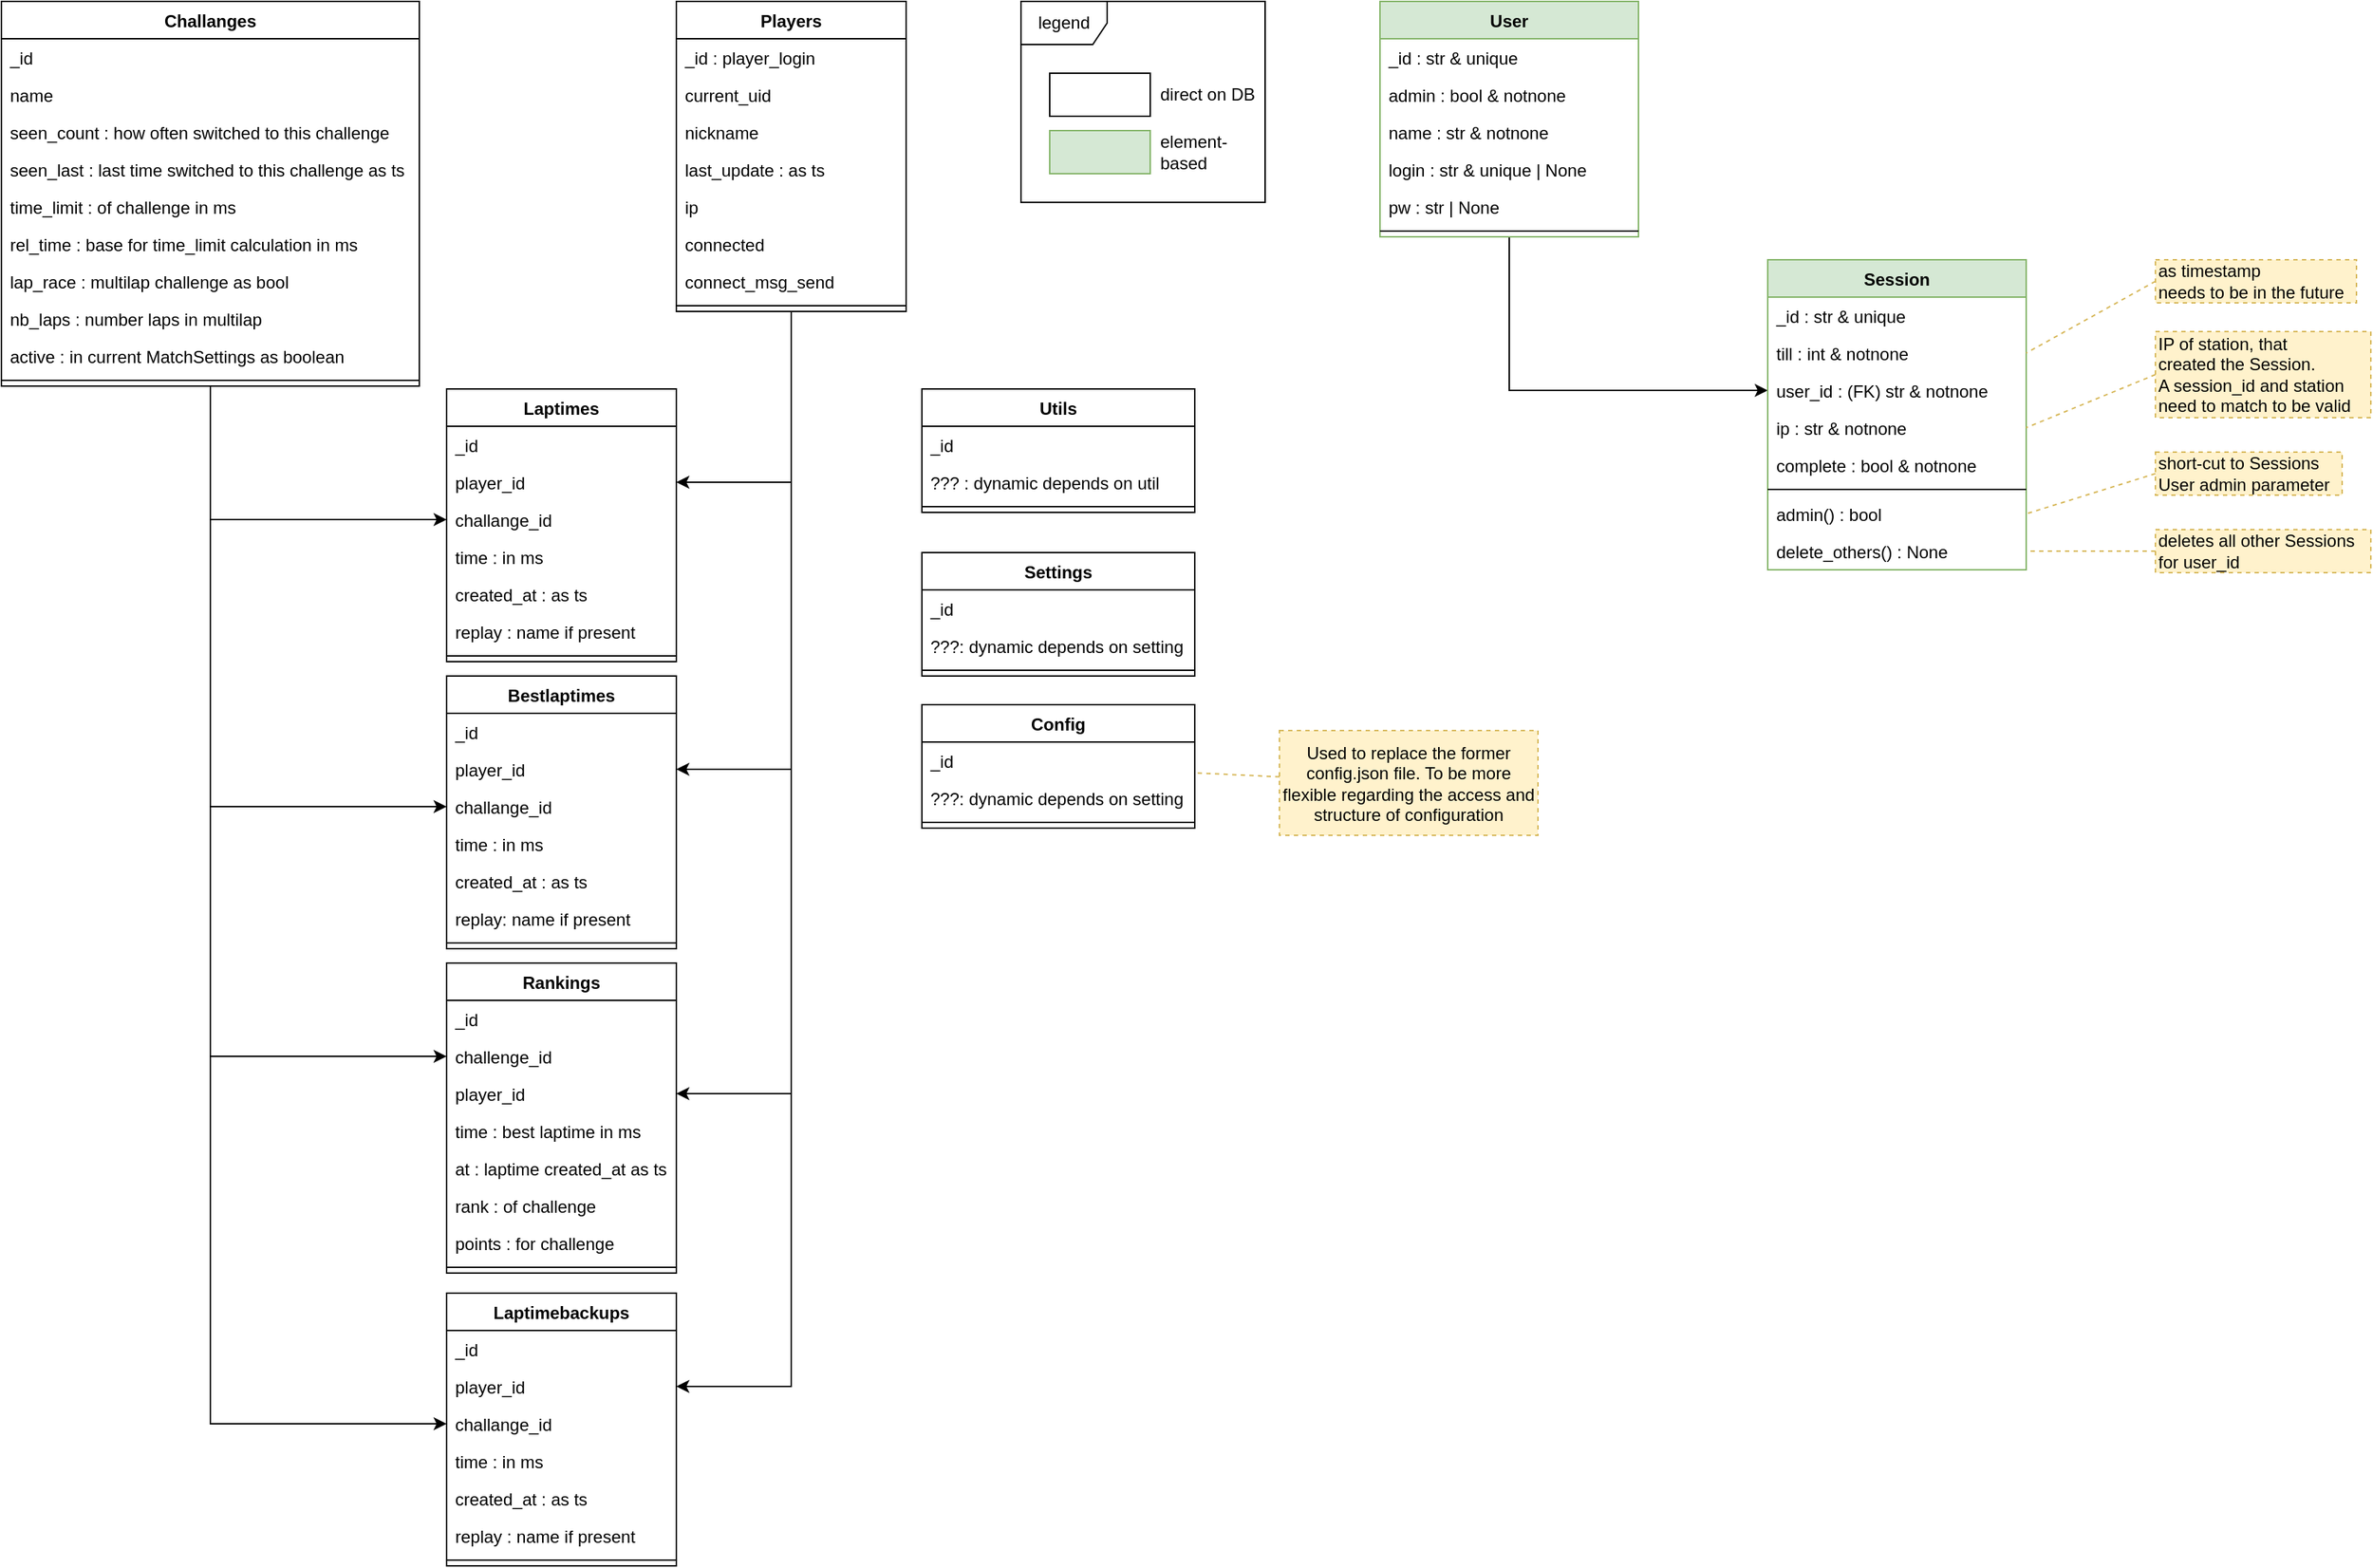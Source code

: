 <mxfile version="18.0.6" type="device"><diagram id="GvHbLGwMmbhhfIeFvPbO" name="Seite-1"><mxGraphModel dx="2062" dy="1167" grid="1" gridSize="10" guides="1" tooltips="1" connect="1" arrows="1" fold="1" page="1" pageScale="1" pageWidth="827" pageHeight="1169" math="0" shadow="0"><root><mxCell id="0"/><mxCell id="1" parent="0"/><mxCell id="rKmt_01Rh1brTcauh0tl-51" value="" style="edgeStyle=orthogonalEdgeStyle;rounded=0;orthogonalLoop=1;jettySize=auto;html=1;entryX=1;entryY=0.5;entryDx=0;entryDy=0;" parent="1" source="rKmt_01Rh1brTcauh0tl-2" target="rKmt_01Rh1brTcauh0tl-31" edge="1"><mxGeometry relative="1" as="geometry"><mxPoint x="760" y="135" as="targetPoint"/></mxGeometry></mxCell><mxCell id="rKmt_01Rh1brTcauh0tl-65" value="" style="edgeStyle=orthogonalEdgeStyle;rounded=0;orthogonalLoop=1;jettySize=auto;html=1;entryX=1;entryY=0.5;entryDx=0;entryDy=0;" parent="1" source="rKmt_01Rh1brTcauh0tl-2" target="rKmt_01Rh1brTcauh0tl-54" edge="1"><mxGeometry relative="1" as="geometry"><mxPoint x="760" y="109" as="targetPoint"/></mxGeometry></mxCell><mxCell id="3C75Sr1dBxnXOI71Ouzz-18" value="" style="edgeStyle=orthogonalEdgeStyle;rounded=0;orthogonalLoop=1;jettySize=auto;html=1;entryX=1;entryY=0.5;entryDx=0;entryDy=0;" parent="1" source="rKmt_01Rh1brTcauh0tl-2" target="3C75Sr1dBxnXOI71Ouzz-10" edge="1"><mxGeometry relative="1" as="geometry"><mxPoint x="440" y="109" as="targetPoint"/></mxGeometry></mxCell><mxCell id="K1r4LsM6RTPk_2_E39jS-8" style="edgeStyle=orthogonalEdgeStyle;rounded=0;orthogonalLoop=1;jettySize=auto;html=1;exitX=0.5;exitY=1;exitDx=0;exitDy=0;entryX=1;entryY=0.5;entryDx=0;entryDy=0;" parent="1" source="rKmt_01Rh1brTcauh0tl-2" target="K1r4LsM6RTPk_2_E39jS-3" edge="1"><mxGeometry relative="1" as="geometry"/></mxCell><mxCell id="rKmt_01Rh1brTcauh0tl-2" value="Players" style="swimlane;fontStyle=1;align=center;verticalAlign=top;childLayout=stackLayout;horizontal=1;startSize=26;horizontalStack=0;resizeParent=1;resizeParentMax=0;resizeLast=0;collapsible=1;marginBottom=0;" parent="1" vertex="1"><mxGeometry x="520" y="40" width="160" height="216" as="geometry"/></mxCell><mxCell id="rKmt_01Rh1brTcauh0tl-3" value="_id : player_login" style="text;strokeColor=none;fillColor=none;align=left;verticalAlign=top;spacingLeft=4;spacingRight=4;overflow=hidden;rotatable=0;points=[[0,0.5],[1,0.5]];portConstraint=eastwest;" parent="rKmt_01Rh1brTcauh0tl-2" vertex="1"><mxGeometry y="26" width="160" height="26" as="geometry"/></mxCell><mxCell id="qAfZdYTN4PTpI2n6EuEr-1" value="current_uid" style="text;strokeColor=none;fillColor=none;align=left;verticalAlign=top;spacingLeft=4;spacingRight=4;overflow=hidden;rotatable=0;points=[[0,0.5],[1,0.5]];portConstraint=eastwest;" parent="rKmt_01Rh1brTcauh0tl-2" vertex="1"><mxGeometry y="52" width="160" height="26" as="geometry"/></mxCell><mxCell id="rKmt_01Rh1brTcauh0tl-8" value="nickname" style="text;strokeColor=none;fillColor=none;align=left;verticalAlign=top;spacingLeft=4;spacingRight=4;overflow=hidden;rotatable=0;points=[[0,0.5],[1,0.5]];portConstraint=eastwest;" parent="rKmt_01Rh1brTcauh0tl-2" vertex="1"><mxGeometry y="78" width="160" height="26" as="geometry"/></mxCell><mxCell id="rKmt_01Rh1brTcauh0tl-9" value="last_update : as ts" style="text;strokeColor=none;fillColor=none;align=left;verticalAlign=top;spacingLeft=4;spacingRight=4;overflow=hidden;rotatable=0;points=[[0,0.5],[1,0.5]];portConstraint=eastwest;" parent="rKmt_01Rh1brTcauh0tl-2" vertex="1"><mxGeometry y="104" width="160" height="26" as="geometry"/></mxCell><mxCell id="3_U17bBbJx1PxlcZ8-xc-12" value="ip" style="text;strokeColor=none;fillColor=none;align=left;verticalAlign=top;spacingLeft=4;spacingRight=4;overflow=hidden;rotatable=0;points=[[0,0.5],[1,0.5]];portConstraint=eastwest;" parent="rKmt_01Rh1brTcauh0tl-2" vertex="1"><mxGeometry y="130" width="160" height="26" as="geometry"/></mxCell><mxCell id="qbqvsQ6Y43jKL7RljTnq-1" value="connected" style="text;strokeColor=none;fillColor=none;align=left;verticalAlign=top;spacingLeft=4;spacingRight=4;overflow=hidden;rotatable=0;points=[[0,0.5],[1,0.5]];portConstraint=eastwest;" parent="rKmt_01Rh1brTcauh0tl-2" vertex="1"><mxGeometry y="156" width="160" height="26" as="geometry"/></mxCell><mxCell id="qbqvsQ6Y43jKL7RljTnq-2" value="connect_msg_send" style="text;strokeColor=none;fillColor=none;align=left;verticalAlign=top;spacingLeft=4;spacingRight=4;overflow=hidden;rotatable=0;points=[[0,0.5],[1,0.5]];portConstraint=eastwest;" parent="rKmt_01Rh1brTcauh0tl-2" vertex="1"><mxGeometry y="182" width="160" height="26" as="geometry"/></mxCell><mxCell id="rKmt_01Rh1brTcauh0tl-5" value="" style="line;strokeWidth=1;fillColor=none;align=left;verticalAlign=middle;spacingTop=-1;spacingLeft=3;spacingRight=3;rotatable=0;labelPosition=right;points=[];portConstraint=eastwest;" parent="rKmt_01Rh1brTcauh0tl-2" vertex="1"><mxGeometry y="208" width="160" height="8" as="geometry"/></mxCell><mxCell id="rKmt_01Rh1brTcauh0tl-42" value="" style="edgeStyle=orthogonalEdgeStyle;rounded=0;orthogonalLoop=1;jettySize=auto;html=1;entryX=0;entryY=0.5;entryDx=0;entryDy=0;" parent="1" source="rKmt_01Rh1brTcauh0tl-24" target="rKmt_01Rh1brTcauh0tl-34" edge="1"><mxGeometry relative="1" as="geometry"><mxPoint x="440" y="500" as="targetPoint"/></mxGeometry></mxCell><mxCell id="rKmt_01Rh1brTcauh0tl-70" value="" style="edgeStyle=orthogonalEdgeStyle;rounded=0;orthogonalLoop=1;jettySize=auto;html=1;entryX=0;entryY=0.5;entryDx=0;entryDy=0;" parent="1" source="rKmt_01Rh1brTcauh0tl-24" target="rKmt_01Rh1brTcauh0tl-55" edge="1"><mxGeometry relative="1" as="geometry"><mxPoint x="290" y="283" as="targetPoint"/></mxGeometry></mxCell><mxCell id="3C75Sr1dBxnXOI71Ouzz-23" value="" style="edgeStyle=orthogonalEdgeStyle;rounded=0;orthogonalLoop=1;jettySize=auto;html=1;entryX=0;entryY=0.5;entryDx=0;entryDy=0;" parent="1" source="rKmt_01Rh1brTcauh0tl-24" target="3C75Sr1dBxnXOI71Ouzz-9" edge="1"><mxGeometry relative="1" as="geometry"><mxPoint x="290" y="283" as="targetPoint"/></mxGeometry></mxCell><mxCell id="K1r4LsM6RTPk_2_E39jS-9" style="edgeStyle=orthogonalEdgeStyle;rounded=0;orthogonalLoop=1;jettySize=auto;html=1;exitX=0.5;exitY=1;exitDx=0;exitDy=0;entryX=0;entryY=0.5;entryDx=0;entryDy=0;" parent="1" source="rKmt_01Rh1brTcauh0tl-24" target="K1r4LsM6RTPk_2_E39jS-4" edge="1"><mxGeometry relative="1" as="geometry"/></mxCell><mxCell id="rKmt_01Rh1brTcauh0tl-24" value="Challanges" style="swimlane;fontStyle=1;align=center;verticalAlign=top;childLayout=stackLayout;horizontal=1;startSize=26;horizontalStack=0;resizeParent=1;resizeParentMax=0;resizeLast=0;collapsible=1;marginBottom=0;" parent="1" vertex="1"><mxGeometry x="50" y="40" width="291" height="268" as="geometry"/></mxCell><mxCell id="rKmt_01Rh1brTcauh0tl-25" value="_id" style="text;strokeColor=none;fillColor=none;align=left;verticalAlign=top;spacingLeft=4;spacingRight=4;overflow=hidden;rotatable=0;points=[[0,0.5],[1,0.5]];portConstraint=eastwest;" parent="rKmt_01Rh1brTcauh0tl-24" vertex="1"><mxGeometry y="26" width="291" height="26" as="geometry"/></mxCell><mxCell id="rKmt_01Rh1brTcauh0tl-26" value="name" style="text;strokeColor=none;fillColor=none;align=left;verticalAlign=top;spacingLeft=4;spacingRight=4;overflow=hidden;rotatable=0;points=[[0,0.5],[1,0.5]];portConstraint=eastwest;" parent="rKmt_01Rh1brTcauh0tl-24" vertex="1"><mxGeometry y="52" width="291" height="26" as="geometry"/></mxCell><mxCell id="2JA51jBE7Q1bD2weZ3pu-1" value="seen_count : how often switched to this challenge" style="text;strokeColor=none;fillColor=none;align=left;verticalAlign=top;spacingLeft=4;spacingRight=4;overflow=hidden;rotatable=0;points=[[0,0.5],[1,0.5]];portConstraint=eastwest;" parent="rKmt_01Rh1brTcauh0tl-24" vertex="1"><mxGeometry y="78" width="291" height="26" as="geometry"/></mxCell><mxCell id="2JA51jBE7Q1bD2weZ3pu-2" value="seen_last : last time switched to this challenge as ts" style="text;strokeColor=none;fillColor=none;align=left;verticalAlign=top;spacingLeft=4;spacingRight=4;overflow=hidden;rotatable=0;points=[[0,0.5],[1,0.5]];portConstraint=eastwest;" parent="rKmt_01Rh1brTcauh0tl-24" vertex="1"><mxGeometry y="104" width="291" height="26" as="geometry"/></mxCell><mxCell id="2JA51jBE7Q1bD2weZ3pu-4" value="time_limit : of challenge in ms" style="text;strokeColor=none;fillColor=none;align=left;verticalAlign=top;spacingLeft=4;spacingRight=4;overflow=hidden;rotatable=0;points=[[0,0.5],[1,0.5]];portConstraint=eastwest;" parent="rKmt_01Rh1brTcauh0tl-24" vertex="1"><mxGeometry y="130" width="291" height="26" as="geometry"/></mxCell><mxCell id="2JA51jBE7Q1bD2weZ3pu-3" value="rel_time : base for time_limit calculation in ms" style="text;strokeColor=none;fillColor=none;align=left;verticalAlign=top;spacingLeft=4;spacingRight=4;overflow=hidden;rotatable=0;points=[[0,0.5],[1,0.5]];portConstraint=eastwest;" parent="rKmt_01Rh1brTcauh0tl-24" vertex="1"><mxGeometry y="156" width="291" height="26" as="geometry"/></mxCell><mxCell id="2JA51jBE7Q1bD2weZ3pu-5" value="lap_race : multilap challenge as bool" style="text;strokeColor=none;fillColor=none;align=left;verticalAlign=top;spacingLeft=4;spacingRight=4;overflow=hidden;rotatable=0;points=[[0,0.5],[1,0.5]];portConstraint=eastwest;" parent="rKmt_01Rh1brTcauh0tl-24" vertex="1"><mxGeometry y="182" width="291" height="26" as="geometry"/></mxCell><mxCell id="2JA51jBE7Q1bD2weZ3pu-6" value="nb_laps : number laps in multilap" style="text;strokeColor=none;fillColor=none;align=left;verticalAlign=top;spacingLeft=4;spacingRight=4;overflow=hidden;rotatable=0;points=[[0,0.5],[1,0.5]];portConstraint=eastwest;" parent="rKmt_01Rh1brTcauh0tl-24" vertex="1"><mxGeometry y="208" width="291" height="26" as="geometry"/></mxCell><mxCell id="6n2jtKybbE3fArgx6g1z-1" value="active : in current MatchSettings as boolean" style="text;strokeColor=none;fillColor=none;align=left;verticalAlign=top;spacingLeft=4;spacingRight=4;overflow=hidden;rotatable=0;points=[[0,0.5],[1,0.5]];portConstraint=eastwest;" parent="rKmt_01Rh1brTcauh0tl-24" vertex="1"><mxGeometry y="234" width="291" height="26" as="geometry"/></mxCell><mxCell id="rKmt_01Rh1brTcauh0tl-27" value="" style="line;strokeWidth=1;fillColor=none;align=left;verticalAlign=middle;spacingTop=-1;spacingLeft=3;spacingRight=3;rotatable=0;labelPosition=right;points=[];portConstraint=eastwest;" parent="rKmt_01Rh1brTcauh0tl-24" vertex="1"><mxGeometry y="260" width="291" height="8" as="geometry"/></mxCell><mxCell id="rKmt_01Rh1brTcauh0tl-29" value="Laptimes" style="swimlane;fontStyle=1;align=center;verticalAlign=top;childLayout=stackLayout;horizontal=1;startSize=26;horizontalStack=0;resizeParent=1;resizeParentMax=0;resizeLast=0;collapsible=1;marginBottom=0;" parent="1" vertex="1"><mxGeometry x="360" y="310" width="160" height="190" as="geometry"/></mxCell><mxCell id="rKmt_01Rh1brTcauh0tl-30" value="_id" style="text;strokeColor=none;fillColor=none;align=left;verticalAlign=top;spacingLeft=4;spacingRight=4;overflow=hidden;rotatable=0;points=[[0,0.5],[1,0.5]];portConstraint=eastwest;" parent="rKmt_01Rh1brTcauh0tl-29" vertex="1"><mxGeometry y="26" width="160" height="26" as="geometry"/></mxCell><mxCell id="rKmt_01Rh1brTcauh0tl-31" value="player_id" style="text;strokeColor=none;fillColor=none;align=left;verticalAlign=top;spacingLeft=4;spacingRight=4;overflow=hidden;rotatable=0;points=[[0,0.5],[1,0.5]];portConstraint=eastwest;" parent="rKmt_01Rh1brTcauh0tl-29" vertex="1"><mxGeometry y="52" width="160" height="26" as="geometry"/></mxCell><mxCell id="rKmt_01Rh1brTcauh0tl-34" value="challange_id" style="text;strokeColor=none;fillColor=none;align=left;verticalAlign=top;spacingLeft=4;spacingRight=4;overflow=hidden;rotatable=0;points=[[0,0.5],[1,0.5]];portConstraint=eastwest;" parent="rKmt_01Rh1brTcauh0tl-29" vertex="1"><mxGeometry y="78" width="160" height="26" as="geometry"/></mxCell><mxCell id="rKmt_01Rh1brTcauh0tl-35" value="time : in ms" style="text;strokeColor=none;fillColor=none;align=left;verticalAlign=top;spacingLeft=4;spacingRight=4;overflow=hidden;rotatable=0;points=[[0,0.5],[1,0.5]];portConstraint=eastwest;" parent="rKmt_01Rh1brTcauh0tl-29" vertex="1"><mxGeometry y="104" width="160" height="26" as="geometry"/></mxCell><mxCell id="rKmt_01Rh1brTcauh0tl-36" value="created_at : as ts" style="text;strokeColor=none;fillColor=none;align=left;verticalAlign=top;spacingLeft=4;spacingRight=4;overflow=hidden;rotatable=0;points=[[0,0.5],[1,0.5]];portConstraint=eastwest;" parent="rKmt_01Rh1brTcauh0tl-29" vertex="1"><mxGeometry y="130" width="160" height="26" as="geometry"/></mxCell><mxCell id="TWrVD2SDGmys8OwpmOoi-1" value="replay : name if present" style="text;strokeColor=none;fillColor=none;align=left;verticalAlign=top;spacingLeft=4;spacingRight=4;overflow=hidden;rotatable=0;points=[[0,0.5],[1,0.5]];portConstraint=eastwest;" parent="rKmt_01Rh1brTcauh0tl-29" vertex="1"><mxGeometry y="156" width="160" height="26" as="geometry"/></mxCell><mxCell id="rKmt_01Rh1brTcauh0tl-32" value="" style="line;strokeWidth=1;fillColor=none;align=left;verticalAlign=middle;spacingTop=-1;spacingLeft=3;spacingRight=3;rotatable=0;labelPosition=right;points=[];portConstraint=eastwest;" parent="rKmt_01Rh1brTcauh0tl-29" vertex="1"><mxGeometry y="182" width="160" height="8" as="geometry"/></mxCell><mxCell id="rKmt_01Rh1brTcauh0tl-52" value="Bestlaptimes" style="swimlane;fontStyle=1;align=center;verticalAlign=top;childLayout=stackLayout;horizontal=1;startSize=26;horizontalStack=0;resizeParent=1;resizeParentMax=0;resizeLast=0;collapsible=1;marginBottom=0;" parent="1" vertex="1"><mxGeometry x="360" y="510" width="160" height="190" as="geometry"/></mxCell><mxCell id="rKmt_01Rh1brTcauh0tl-53" value="_id" style="text;strokeColor=none;fillColor=none;align=left;verticalAlign=top;spacingLeft=4;spacingRight=4;overflow=hidden;rotatable=0;points=[[0,0.5],[1,0.5]];portConstraint=eastwest;" parent="rKmt_01Rh1brTcauh0tl-52" vertex="1"><mxGeometry y="26" width="160" height="26" as="geometry"/></mxCell><mxCell id="rKmt_01Rh1brTcauh0tl-54" value="player_id" style="text;strokeColor=none;fillColor=none;align=left;verticalAlign=top;spacingLeft=4;spacingRight=4;overflow=hidden;rotatable=0;points=[[0,0.5],[1,0.5]];portConstraint=eastwest;" parent="rKmt_01Rh1brTcauh0tl-52" vertex="1"><mxGeometry y="52" width="160" height="26" as="geometry"/></mxCell><mxCell id="rKmt_01Rh1brTcauh0tl-55" value="challange_id" style="text;strokeColor=none;fillColor=none;align=left;verticalAlign=top;spacingLeft=4;spacingRight=4;overflow=hidden;rotatable=0;points=[[0,0.5],[1,0.5]];portConstraint=eastwest;" parent="rKmt_01Rh1brTcauh0tl-52" vertex="1"><mxGeometry y="78" width="160" height="26" as="geometry"/></mxCell><mxCell id="rKmt_01Rh1brTcauh0tl-56" value="time : in ms" style="text;strokeColor=none;fillColor=none;align=left;verticalAlign=top;spacingLeft=4;spacingRight=4;overflow=hidden;rotatable=0;points=[[0,0.5],[1,0.5]];portConstraint=eastwest;" parent="rKmt_01Rh1brTcauh0tl-52" vertex="1"><mxGeometry y="104" width="160" height="26" as="geometry"/></mxCell><mxCell id="rKmt_01Rh1brTcauh0tl-57" value="created_at : as ts" style="text;strokeColor=none;fillColor=none;align=left;verticalAlign=top;spacingLeft=4;spacingRight=4;overflow=hidden;rotatable=0;points=[[0,0.5],[1,0.5]];portConstraint=eastwest;" parent="rKmt_01Rh1brTcauh0tl-52" vertex="1"><mxGeometry y="130" width="160" height="26" as="geometry"/></mxCell><mxCell id="TWrVD2SDGmys8OwpmOoi-2" value="replay: name if present" style="text;strokeColor=none;fillColor=none;align=left;verticalAlign=top;spacingLeft=4;spacingRight=4;overflow=hidden;rotatable=0;points=[[0,0.5],[1,0.5]];portConstraint=eastwest;" parent="rKmt_01Rh1brTcauh0tl-52" vertex="1"><mxGeometry y="156" width="160" height="26" as="geometry"/></mxCell><mxCell id="rKmt_01Rh1brTcauh0tl-58" value="" style="line;strokeWidth=1;fillColor=none;align=left;verticalAlign=middle;spacingTop=-1;spacingLeft=3;spacingRight=3;rotatable=0;labelPosition=right;points=[];portConstraint=eastwest;" parent="rKmt_01Rh1brTcauh0tl-52" vertex="1"><mxGeometry y="182" width="160" height="8" as="geometry"/></mxCell><mxCell id="3C75Sr1dBxnXOI71Ouzz-1" value="Rankings" style="swimlane;fontStyle=1;align=center;verticalAlign=top;childLayout=stackLayout;horizontal=1;startSize=26;horizontalStack=0;resizeParent=1;resizeParentMax=0;resizeLast=0;collapsible=1;marginBottom=0;" parent="1" vertex="1"><mxGeometry x="360" y="710" width="160" height="216" as="geometry"/></mxCell><mxCell id="3C75Sr1dBxnXOI71Ouzz-2" value="_id" style="text;strokeColor=none;fillColor=none;align=left;verticalAlign=top;spacingLeft=4;spacingRight=4;overflow=hidden;rotatable=0;points=[[0,0.5],[1,0.5]];portConstraint=eastwest;" parent="3C75Sr1dBxnXOI71Ouzz-1" vertex="1"><mxGeometry y="26" width="160" height="26" as="geometry"/></mxCell><mxCell id="3C75Sr1dBxnXOI71Ouzz-9" value="challenge_id" style="text;strokeColor=none;fillColor=none;align=left;verticalAlign=top;spacingLeft=4;spacingRight=4;overflow=hidden;rotatable=0;points=[[0,0.5],[1,0.5]];portConstraint=eastwest;" parent="3C75Sr1dBxnXOI71Ouzz-1" vertex="1"><mxGeometry y="52" width="160" height="26" as="geometry"/></mxCell><mxCell id="3C75Sr1dBxnXOI71Ouzz-10" value="player_id" style="text;strokeColor=none;fillColor=none;align=left;verticalAlign=top;spacingLeft=4;spacingRight=4;overflow=hidden;rotatable=0;points=[[0,0.5],[1,0.5]];portConstraint=eastwest;" parent="3C75Sr1dBxnXOI71Ouzz-1" vertex="1"><mxGeometry y="78" width="160" height="26" as="geometry"/></mxCell><mxCell id="3C75Sr1dBxnXOI71Ouzz-3" value="time : best laptime in ms" style="text;strokeColor=none;fillColor=none;align=left;verticalAlign=top;spacingLeft=4;spacingRight=4;overflow=hidden;rotatable=0;points=[[0,0.5],[1,0.5]];portConstraint=eastwest;" parent="3C75Sr1dBxnXOI71Ouzz-1" vertex="1"><mxGeometry y="104" width="160" height="26" as="geometry"/></mxCell><mxCell id="3C75Sr1dBxnXOI71Ouzz-4" value="at : laptime created_at as ts" style="text;strokeColor=none;fillColor=none;align=left;verticalAlign=top;spacingLeft=4;spacingRight=4;overflow=hidden;rotatable=0;points=[[0,0.5],[1,0.5]];portConstraint=eastwest;" parent="3C75Sr1dBxnXOI71Ouzz-1" vertex="1"><mxGeometry y="130" width="160" height="26" as="geometry"/></mxCell><mxCell id="3C75Sr1dBxnXOI71Ouzz-5" value="rank : of challenge" style="text;strokeColor=none;fillColor=none;align=left;verticalAlign=top;spacingLeft=4;spacingRight=4;overflow=hidden;rotatable=0;points=[[0,0.5],[1,0.5]];portConstraint=eastwest;" parent="3C75Sr1dBxnXOI71Ouzz-1" vertex="1"><mxGeometry y="156" width="160" height="26" as="geometry"/></mxCell><mxCell id="3C75Sr1dBxnXOI71Ouzz-8" value="points : for challenge" style="text;strokeColor=none;fillColor=none;align=left;verticalAlign=top;spacingLeft=4;spacingRight=4;overflow=hidden;rotatable=0;points=[[0,0.5],[1,0.5]];portConstraint=eastwest;" parent="3C75Sr1dBxnXOI71Ouzz-1" vertex="1"><mxGeometry y="182" width="160" height="26" as="geometry"/></mxCell><mxCell id="3C75Sr1dBxnXOI71Ouzz-6" value="" style="line;strokeWidth=1;fillColor=none;align=left;verticalAlign=middle;spacingTop=-1;spacingLeft=3;spacingRight=3;rotatable=0;labelPosition=right;points=[];portConstraint=eastwest;" parent="3C75Sr1dBxnXOI71Ouzz-1" vertex="1"><mxGeometry y="208" width="160" height="8" as="geometry"/></mxCell><mxCell id="3_U17bBbJx1PxlcZ8-xc-1" value="Utils" style="swimlane;fontStyle=1;align=center;verticalAlign=top;childLayout=stackLayout;horizontal=1;startSize=26;horizontalStack=0;resizeParent=1;resizeParentMax=0;resizeLast=0;collapsible=1;marginBottom=0;" parent="1" vertex="1"><mxGeometry x="691" y="310" width="190" height="86" as="geometry"/></mxCell><mxCell id="3_U17bBbJx1PxlcZ8-xc-2" value="_id" style="text;strokeColor=none;fillColor=none;align=left;verticalAlign=top;spacingLeft=4;spacingRight=4;overflow=hidden;rotatable=0;points=[[0,0.5],[1,0.5]];portConstraint=eastwest;" parent="3_U17bBbJx1PxlcZ8-xc-1" vertex="1"><mxGeometry y="26" width="190" height="26" as="geometry"/></mxCell><mxCell id="3_U17bBbJx1PxlcZ8-xc-3" value="??? : dynamic depends on util" style="text;strokeColor=none;fillColor=none;align=left;verticalAlign=top;spacingLeft=4;spacingRight=4;overflow=hidden;rotatable=0;points=[[0,0.5],[1,0.5]];portConstraint=eastwest;" parent="3_U17bBbJx1PxlcZ8-xc-1" vertex="1"><mxGeometry y="52" width="190" height="26" as="geometry"/></mxCell><mxCell id="3_U17bBbJx1PxlcZ8-xc-7" value="" style="line;strokeWidth=1;fillColor=none;align=left;verticalAlign=middle;spacingTop=-1;spacingLeft=3;spacingRight=3;rotatable=0;labelPosition=right;points=[];portConstraint=eastwest;" parent="3_U17bBbJx1PxlcZ8-xc-1" vertex="1"><mxGeometry y="78" width="190" height="8" as="geometry"/></mxCell><mxCell id="3_U17bBbJx1PxlcZ8-xc-8" value="Settings" style="swimlane;fontStyle=1;align=center;verticalAlign=top;childLayout=stackLayout;horizontal=1;startSize=26;horizontalStack=0;resizeParent=1;resizeParentMax=0;resizeLast=0;collapsible=1;marginBottom=0;" parent="1" vertex="1"><mxGeometry x="691" y="424" width="190" height="86" as="geometry"/></mxCell><mxCell id="3_U17bBbJx1PxlcZ8-xc-9" value="_id" style="text;strokeColor=none;fillColor=none;align=left;verticalAlign=top;spacingLeft=4;spacingRight=4;overflow=hidden;rotatable=0;points=[[0,0.5],[1,0.5]];portConstraint=eastwest;" parent="3_U17bBbJx1PxlcZ8-xc-8" vertex="1"><mxGeometry y="26" width="190" height="26" as="geometry"/></mxCell><mxCell id="3_U17bBbJx1PxlcZ8-xc-10" value="???: dynamic depends on setting" style="text;strokeColor=none;fillColor=none;align=left;verticalAlign=top;spacingLeft=4;spacingRight=4;overflow=hidden;rotatable=0;points=[[0,0.5],[1,0.5]];portConstraint=eastwest;" parent="3_U17bBbJx1PxlcZ8-xc-8" vertex="1"><mxGeometry y="52" width="190" height="26" as="geometry"/></mxCell><mxCell id="3_U17bBbJx1PxlcZ8-xc-11" value="" style="line;strokeWidth=1;fillColor=none;align=left;verticalAlign=middle;spacingTop=-1;spacingLeft=3;spacingRight=3;rotatable=0;labelPosition=right;points=[];portConstraint=eastwest;" parent="3_U17bBbJx1PxlcZ8-xc-8" vertex="1"><mxGeometry y="78" width="190" height="8" as="geometry"/></mxCell><mxCell id="K1r4LsM6RTPk_2_E39jS-1" value="Laptimebackups" style="swimlane;fontStyle=1;align=center;verticalAlign=top;childLayout=stackLayout;horizontal=1;startSize=26;horizontalStack=0;resizeParent=1;resizeParentMax=0;resizeLast=0;collapsible=1;marginBottom=0;" parent="1" vertex="1"><mxGeometry x="360" y="940" width="160" height="190" as="geometry"/></mxCell><mxCell id="K1r4LsM6RTPk_2_E39jS-2" value="_id" style="text;strokeColor=none;fillColor=none;align=left;verticalAlign=top;spacingLeft=4;spacingRight=4;overflow=hidden;rotatable=0;points=[[0,0.5],[1,0.5]];portConstraint=eastwest;" parent="K1r4LsM6RTPk_2_E39jS-1" vertex="1"><mxGeometry y="26" width="160" height="26" as="geometry"/></mxCell><mxCell id="K1r4LsM6RTPk_2_E39jS-3" value="player_id" style="text;strokeColor=none;fillColor=none;align=left;verticalAlign=top;spacingLeft=4;spacingRight=4;overflow=hidden;rotatable=0;points=[[0,0.5],[1,0.5]];portConstraint=eastwest;" parent="K1r4LsM6RTPk_2_E39jS-1" vertex="1"><mxGeometry y="52" width="160" height="26" as="geometry"/></mxCell><mxCell id="K1r4LsM6RTPk_2_E39jS-4" value="challange_id" style="text;strokeColor=none;fillColor=none;align=left;verticalAlign=top;spacingLeft=4;spacingRight=4;overflow=hidden;rotatable=0;points=[[0,0.5],[1,0.5]];portConstraint=eastwest;" parent="K1r4LsM6RTPk_2_E39jS-1" vertex="1"><mxGeometry y="78" width="160" height="26" as="geometry"/></mxCell><mxCell id="K1r4LsM6RTPk_2_E39jS-5" value="time : in ms" style="text;strokeColor=none;fillColor=none;align=left;verticalAlign=top;spacingLeft=4;spacingRight=4;overflow=hidden;rotatable=0;points=[[0,0.5],[1,0.5]];portConstraint=eastwest;" parent="K1r4LsM6RTPk_2_E39jS-1" vertex="1"><mxGeometry y="104" width="160" height="26" as="geometry"/></mxCell><mxCell id="K1r4LsM6RTPk_2_E39jS-6" value="created_at : as ts" style="text;strokeColor=none;fillColor=none;align=left;verticalAlign=top;spacingLeft=4;spacingRight=4;overflow=hidden;rotatable=0;points=[[0,0.5],[1,0.5]];portConstraint=eastwest;" parent="K1r4LsM6RTPk_2_E39jS-1" vertex="1"><mxGeometry y="130" width="160" height="26" as="geometry"/></mxCell><mxCell id="TWrVD2SDGmys8OwpmOoi-3" value="replay : name if present" style="text;strokeColor=none;fillColor=none;align=left;verticalAlign=top;spacingLeft=4;spacingRight=4;overflow=hidden;rotatable=0;points=[[0,0.5],[1,0.5]];portConstraint=eastwest;" parent="K1r4LsM6RTPk_2_E39jS-1" vertex="1"><mxGeometry y="156" width="160" height="26" as="geometry"/></mxCell><mxCell id="K1r4LsM6RTPk_2_E39jS-7" value="" style="line;strokeWidth=1;fillColor=none;align=left;verticalAlign=middle;spacingTop=-1;spacingLeft=3;spacingRight=3;rotatable=0;labelPosition=right;points=[];portConstraint=eastwest;" parent="K1r4LsM6RTPk_2_E39jS-1" vertex="1"><mxGeometry y="182" width="160" height="8" as="geometry"/></mxCell><mxCell id="xHmoa5FvX5sBWseTcdRr-1" value="Config" style="swimlane;fontStyle=1;align=center;verticalAlign=top;childLayout=stackLayout;horizontal=1;startSize=26;horizontalStack=0;resizeParent=1;resizeParentMax=0;resizeLast=0;collapsible=1;marginBottom=0;" parent="1" vertex="1"><mxGeometry x="691" y="530" width="190" height="86" as="geometry"/></mxCell><mxCell id="xHmoa5FvX5sBWseTcdRr-2" value="_id" style="text;strokeColor=none;fillColor=none;align=left;verticalAlign=top;spacingLeft=4;spacingRight=4;overflow=hidden;rotatable=0;points=[[0,0.5],[1,0.5]];portConstraint=eastwest;" parent="xHmoa5FvX5sBWseTcdRr-1" vertex="1"><mxGeometry y="26" width="190" height="26" as="geometry"/></mxCell><mxCell id="xHmoa5FvX5sBWseTcdRr-3" value="???: dynamic depends on setting" style="text;strokeColor=none;fillColor=none;align=left;verticalAlign=top;spacingLeft=4;spacingRight=4;overflow=hidden;rotatable=0;points=[[0,0.5],[1,0.5]];portConstraint=eastwest;" parent="xHmoa5FvX5sBWseTcdRr-1" vertex="1"><mxGeometry y="52" width="190" height="26" as="geometry"/></mxCell><mxCell id="xHmoa5FvX5sBWseTcdRr-4" value="" style="line;strokeWidth=1;fillColor=none;align=left;verticalAlign=middle;spacingTop=-1;spacingLeft=3;spacingRight=3;rotatable=0;labelPosition=right;points=[];portConstraint=eastwest;" parent="xHmoa5FvX5sBWseTcdRr-1" vertex="1"><mxGeometry y="78" width="190" height="8" as="geometry"/></mxCell><mxCell id="xHmoa5FvX5sBWseTcdRr-6" style="rounded=0;orthogonalLoop=1;jettySize=auto;html=1;dashed=1;endArrow=none;endFill=0;fillColor=#fff2cc;strokeColor=#d6b656;" parent="1" source="xHmoa5FvX5sBWseTcdRr-5" target="xHmoa5FvX5sBWseTcdRr-1" edge="1"><mxGeometry relative="1" as="geometry"/></mxCell><mxCell id="xHmoa5FvX5sBWseTcdRr-5" value="Used to replace the former config.json file. To be more flexible regarding the access and structure of configuration" style="rounded=0;whiteSpace=wrap;html=1;dashed=1;fillColor=#fff2cc;strokeColor=#d6b656;" parent="1" vertex="1"><mxGeometry x="940" y="548" width="180" height="73" as="geometry"/></mxCell><mxCell id="eOn8hEM-72ARBA-7stnG-39" style="edgeStyle=orthogonalEdgeStyle;rounded=0;orthogonalLoop=1;jettySize=auto;html=1;endArrow=classic;endFill=1;" edge="1" parent="1" source="eOn8hEM-72ARBA-7stnG-1" target="eOn8hEM-72ARBA-7stnG-25"><mxGeometry relative="1" as="geometry"/></mxCell><mxCell id="eOn8hEM-72ARBA-7stnG-1" value="User" style="swimlane;fontStyle=1;align=center;verticalAlign=top;childLayout=stackLayout;horizontal=1;startSize=26;horizontalStack=0;resizeParent=1;resizeParentMax=0;resizeLast=0;collapsible=1;marginBottom=0;fillColor=#d5e8d4;strokeColor=#82b366;" vertex="1" parent="1"><mxGeometry x="1010" y="40" width="180" height="164" as="geometry"/></mxCell><mxCell id="eOn8hEM-72ARBA-7stnG-2" value="_id : str &amp; unique" style="text;strokeColor=none;fillColor=none;align=left;verticalAlign=top;spacingLeft=4;spacingRight=4;overflow=hidden;rotatable=0;points=[[0,0.5],[1,0.5]];portConstraint=eastwest;" vertex="1" parent="eOn8hEM-72ARBA-7stnG-1"><mxGeometry y="26" width="180" height="26" as="geometry"/></mxCell><mxCell id="eOn8hEM-72ARBA-7stnG-3" value="admin : bool &amp; notnone" style="text;strokeColor=none;fillColor=none;align=left;verticalAlign=top;spacingLeft=4;spacingRight=4;overflow=hidden;rotatable=0;points=[[0,0.5],[1,0.5]];portConstraint=eastwest;" vertex="1" parent="eOn8hEM-72ARBA-7stnG-1"><mxGeometry y="52" width="180" height="26" as="geometry"/></mxCell><mxCell id="eOn8hEM-72ARBA-7stnG-4" value="name : str &amp; notnone" style="text;strokeColor=none;fillColor=none;align=left;verticalAlign=top;spacingLeft=4;spacingRight=4;overflow=hidden;rotatable=0;points=[[0,0.5],[1,0.5]];portConstraint=eastwest;" vertex="1" parent="eOn8hEM-72ARBA-7stnG-1"><mxGeometry y="78" width="180" height="26" as="geometry"/></mxCell><mxCell id="eOn8hEM-72ARBA-7stnG-10" value="login : str &amp; unique | None" style="text;strokeColor=none;fillColor=none;align=left;verticalAlign=top;spacingLeft=4;spacingRight=4;overflow=hidden;rotatable=0;points=[[0,0.5],[1,0.5]];portConstraint=eastwest;" vertex="1" parent="eOn8hEM-72ARBA-7stnG-1"><mxGeometry y="104" width="180" height="26" as="geometry"/></mxCell><mxCell id="eOn8hEM-72ARBA-7stnG-5" value="pw : str | None" style="text;strokeColor=none;fillColor=none;align=left;verticalAlign=top;spacingLeft=4;spacingRight=4;overflow=hidden;rotatable=0;points=[[0,0.5],[1,0.5]];portConstraint=eastwest;" vertex="1" parent="eOn8hEM-72ARBA-7stnG-1"><mxGeometry y="130" width="180" height="26" as="geometry"/></mxCell><mxCell id="eOn8hEM-72ARBA-7stnG-9" value="" style="line;strokeWidth=1;fillColor=none;align=left;verticalAlign=middle;spacingTop=-1;spacingLeft=3;spacingRight=3;rotatable=0;labelPosition=right;points=[];portConstraint=eastwest;" vertex="1" parent="eOn8hEM-72ARBA-7stnG-1"><mxGeometry y="156" width="180" height="8" as="geometry"/></mxCell><mxCell id="eOn8hEM-72ARBA-7stnG-21" value="" style="group" vertex="1" connectable="0" parent="1"><mxGeometry x="760" y="40" width="170" height="140" as="geometry"/></mxCell><mxCell id="eOn8hEM-72ARBA-7stnG-12" value="legend" style="shape=umlFrame;whiteSpace=wrap;html=1;" vertex="1" parent="eOn8hEM-72ARBA-7stnG-21"><mxGeometry width="170" height="140" as="geometry"/></mxCell><mxCell id="eOn8hEM-72ARBA-7stnG-13" value="element-based" style="rounded=0;whiteSpace=wrap;html=1;fillColor=#d5e8d4;strokeColor=#82b366;labelPosition=right;verticalLabelPosition=middle;align=left;verticalAlign=middle;spacing=7;" vertex="1" parent="eOn8hEM-72ARBA-7stnG-21"><mxGeometry x="20" y="90" width="70" height="30" as="geometry"/></mxCell><mxCell id="eOn8hEM-72ARBA-7stnG-16" value="direct on DB" style="rounded=0;whiteSpace=wrap;html=1;labelPosition=right;verticalLabelPosition=middle;align=left;verticalAlign=middle;spacing=7;" vertex="1" parent="eOn8hEM-72ARBA-7stnG-21"><mxGeometry x="20" y="50" width="70" height="30" as="geometry"/></mxCell><mxCell id="eOn8hEM-72ARBA-7stnG-22" value="Session" style="swimlane;fontStyle=1;align=center;verticalAlign=top;childLayout=stackLayout;horizontal=1;startSize=26;horizontalStack=0;resizeParent=1;resizeParentMax=0;resizeLast=0;collapsible=1;marginBottom=0;fillColor=#d5e8d4;strokeColor=#82b366;" vertex="1" parent="1"><mxGeometry x="1280" y="220" width="180" height="216" as="geometry"/></mxCell><mxCell id="eOn8hEM-72ARBA-7stnG-23" value="_id : str &amp; unique" style="text;strokeColor=none;fillColor=none;align=left;verticalAlign=top;spacingLeft=4;spacingRight=4;overflow=hidden;rotatable=0;points=[[0,0.5],[1,0.5]];portConstraint=eastwest;" vertex="1" parent="eOn8hEM-72ARBA-7stnG-22"><mxGeometry y="26" width="180" height="26" as="geometry"/></mxCell><mxCell id="eOn8hEM-72ARBA-7stnG-24" value="till : int &amp; notnone" style="text;strokeColor=none;fillColor=none;align=left;verticalAlign=top;spacingLeft=4;spacingRight=4;overflow=hidden;rotatable=0;points=[[0,0.5],[1,0.5]];portConstraint=eastwest;" vertex="1" parent="eOn8hEM-72ARBA-7stnG-22"><mxGeometry y="52" width="180" height="26" as="geometry"/></mxCell><mxCell id="eOn8hEM-72ARBA-7stnG-25" value="user_id : (FK) str &amp; notnone" style="text;strokeColor=none;fillColor=none;align=left;verticalAlign=top;spacingLeft=4;spacingRight=4;overflow=hidden;rotatable=0;points=[[0,0.5],[1,0.5]];portConstraint=eastwest;" vertex="1" parent="eOn8hEM-72ARBA-7stnG-22"><mxGeometry y="78" width="180" height="26" as="geometry"/></mxCell><mxCell id="eOn8hEM-72ARBA-7stnG-26" value="ip : str &amp; notnone" style="text;strokeColor=none;fillColor=none;align=left;verticalAlign=top;spacingLeft=4;spacingRight=4;overflow=hidden;rotatable=0;points=[[0,0.5],[1,0.5]];portConstraint=eastwest;" vertex="1" parent="eOn8hEM-72ARBA-7stnG-22"><mxGeometry y="104" width="180" height="26" as="geometry"/></mxCell><mxCell id="eOn8hEM-72ARBA-7stnG-27" value="complete : bool &amp; notnone" style="text;strokeColor=none;fillColor=none;align=left;verticalAlign=top;spacingLeft=4;spacingRight=4;overflow=hidden;rotatable=0;points=[[0,0.5],[1,0.5]];portConstraint=eastwest;" vertex="1" parent="eOn8hEM-72ARBA-7stnG-22"><mxGeometry y="130" width="180" height="26" as="geometry"/></mxCell><mxCell id="eOn8hEM-72ARBA-7stnG-28" value="" style="line;strokeWidth=1;fillColor=none;align=left;verticalAlign=middle;spacingTop=-1;spacingLeft=3;spacingRight=3;rotatable=0;labelPosition=right;points=[];portConstraint=eastwest;" vertex="1" parent="eOn8hEM-72ARBA-7stnG-22"><mxGeometry y="156" width="180" height="8" as="geometry"/></mxCell><mxCell id="eOn8hEM-72ARBA-7stnG-29" value="admin() : bool" style="text;strokeColor=none;fillColor=none;align=left;verticalAlign=top;spacingLeft=4;spacingRight=4;overflow=hidden;rotatable=0;points=[[0,0.5],[1,0.5]];portConstraint=eastwest;" vertex="1" parent="eOn8hEM-72ARBA-7stnG-22"><mxGeometry y="164" width="180" height="26" as="geometry"/></mxCell><mxCell id="eOn8hEM-72ARBA-7stnG-30" value="delete_others() : None" style="text;strokeColor=none;fillColor=none;align=left;verticalAlign=top;spacingLeft=4;spacingRight=4;overflow=hidden;rotatable=0;points=[[0,0.5],[1,0.5]];portConstraint=eastwest;" vertex="1" parent="eOn8hEM-72ARBA-7stnG-22"><mxGeometry y="190" width="180" height="26" as="geometry"/></mxCell><mxCell id="eOn8hEM-72ARBA-7stnG-32" style="rounded=0;orthogonalLoop=1;jettySize=auto;html=1;exitX=0;exitY=0.5;exitDx=0;exitDy=0;endArrow=none;endFill=0;dashed=1;fillColor=#fff2cc;strokeColor=#d6b656;entryX=1;entryY=0.5;entryDx=0;entryDy=0;" edge="1" parent="1" source="eOn8hEM-72ARBA-7stnG-31" target="eOn8hEM-72ARBA-7stnG-30"><mxGeometry relative="1" as="geometry"><mxPoint x="1260" y="423" as="targetPoint"/></mxGeometry></mxCell><mxCell id="eOn8hEM-72ARBA-7stnG-31" value="deletes all other Sessions&lt;br&gt;for user_id" style="rounded=0;whiteSpace=wrap;html=1;autosize=1;align=left;fillColor=#fff2cc;strokeColor=#d6b656;dashed=1;" vertex="1" parent="1"><mxGeometry x="1550" y="408" width="150" height="30" as="geometry"/></mxCell><mxCell id="eOn8hEM-72ARBA-7stnG-34" style="edgeStyle=none;rounded=0;orthogonalLoop=1;jettySize=auto;html=1;exitX=0;exitY=0.5;exitDx=0;exitDy=0;entryX=1;entryY=0.5;entryDx=0;entryDy=0;dashed=1;endArrow=none;endFill=0;fillColor=#fff2cc;strokeColor=#d6b656;" edge="1" parent="1" source="eOn8hEM-72ARBA-7stnG-33" target="eOn8hEM-72ARBA-7stnG-29"><mxGeometry relative="1" as="geometry"/></mxCell><mxCell id="eOn8hEM-72ARBA-7stnG-33" value="short-cut to Sessions&lt;br&gt;User admin parameter" style="rounded=0;whiteSpace=wrap;html=1;autosize=1;align=left;fillColor=#fff2cc;strokeColor=#d6b656;dashed=1;" vertex="1" parent="1"><mxGeometry x="1550" y="354" width="130" height="30" as="geometry"/></mxCell><mxCell id="eOn8hEM-72ARBA-7stnG-40" style="rounded=0;orthogonalLoop=1;jettySize=auto;html=1;exitX=0;exitY=0.5;exitDx=0;exitDy=0;entryX=1;entryY=0.5;entryDx=0;entryDy=0;endArrow=none;endFill=0;dashed=1;fillColor=#fff2cc;strokeColor=#d6b656;" edge="1" parent="1" source="eOn8hEM-72ARBA-7stnG-35" target="eOn8hEM-72ARBA-7stnG-26"><mxGeometry relative="1" as="geometry"/></mxCell><mxCell id="eOn8hEM-72ARBA-7stnG-35" value="IP of station, that&lt;br&gt;created the Session.&lt;br&gt;A session_id and station&lt;br&gt;need to match to be valid" style="rounded=0;whiteSpace=wrap;html=1;autosize=1;align=left;fillColor=#fff2cc;strokeColor=#d6b656;dashed=1;" vertex="1" parent="1"><mxGeometry x="1550" y="270" width="150" height="60" as="geometry"/></mxCell><mxCell id="eOn8hEM-72ARBA-7stnG-38" style="edgeStyle=none;rounded=0;orthogonalLoop=1;jettySize=auto;html=1;exitX=0;exitY=0.5;exitDx=0;exitDy=0;entryX=1;entryY=0.5;entryDx=0;entryDy=0;dashed=1;endArrow=none;endFill=0;fillColor=#fff2cc;strokeColor=#d6b656;" edge="1" parent="1" source="eOn8hEM-72ARBA-7stnG-37" target="eOn8hEM-72ARBA-7stnG-24"><mxGeometry relative="1" as="geometry"/></mxCell><mxCell id="eOn8hEM-72ARBA-7stnG-37" value="as timestamp&lt;br&gt;needs to be in the future" style="rounded=0;whiteSpace=wrap;html=1;autosize=1;align=left;fillColor=#fff2cc;strokeColor=#d6b656;dashed=1;" vertex="1" parent="1"><mxGeometry x="1550" y="220" width="140" height="30" as="geometry"/></mxCell></root></mxGraphModel></diagram></mxfile>